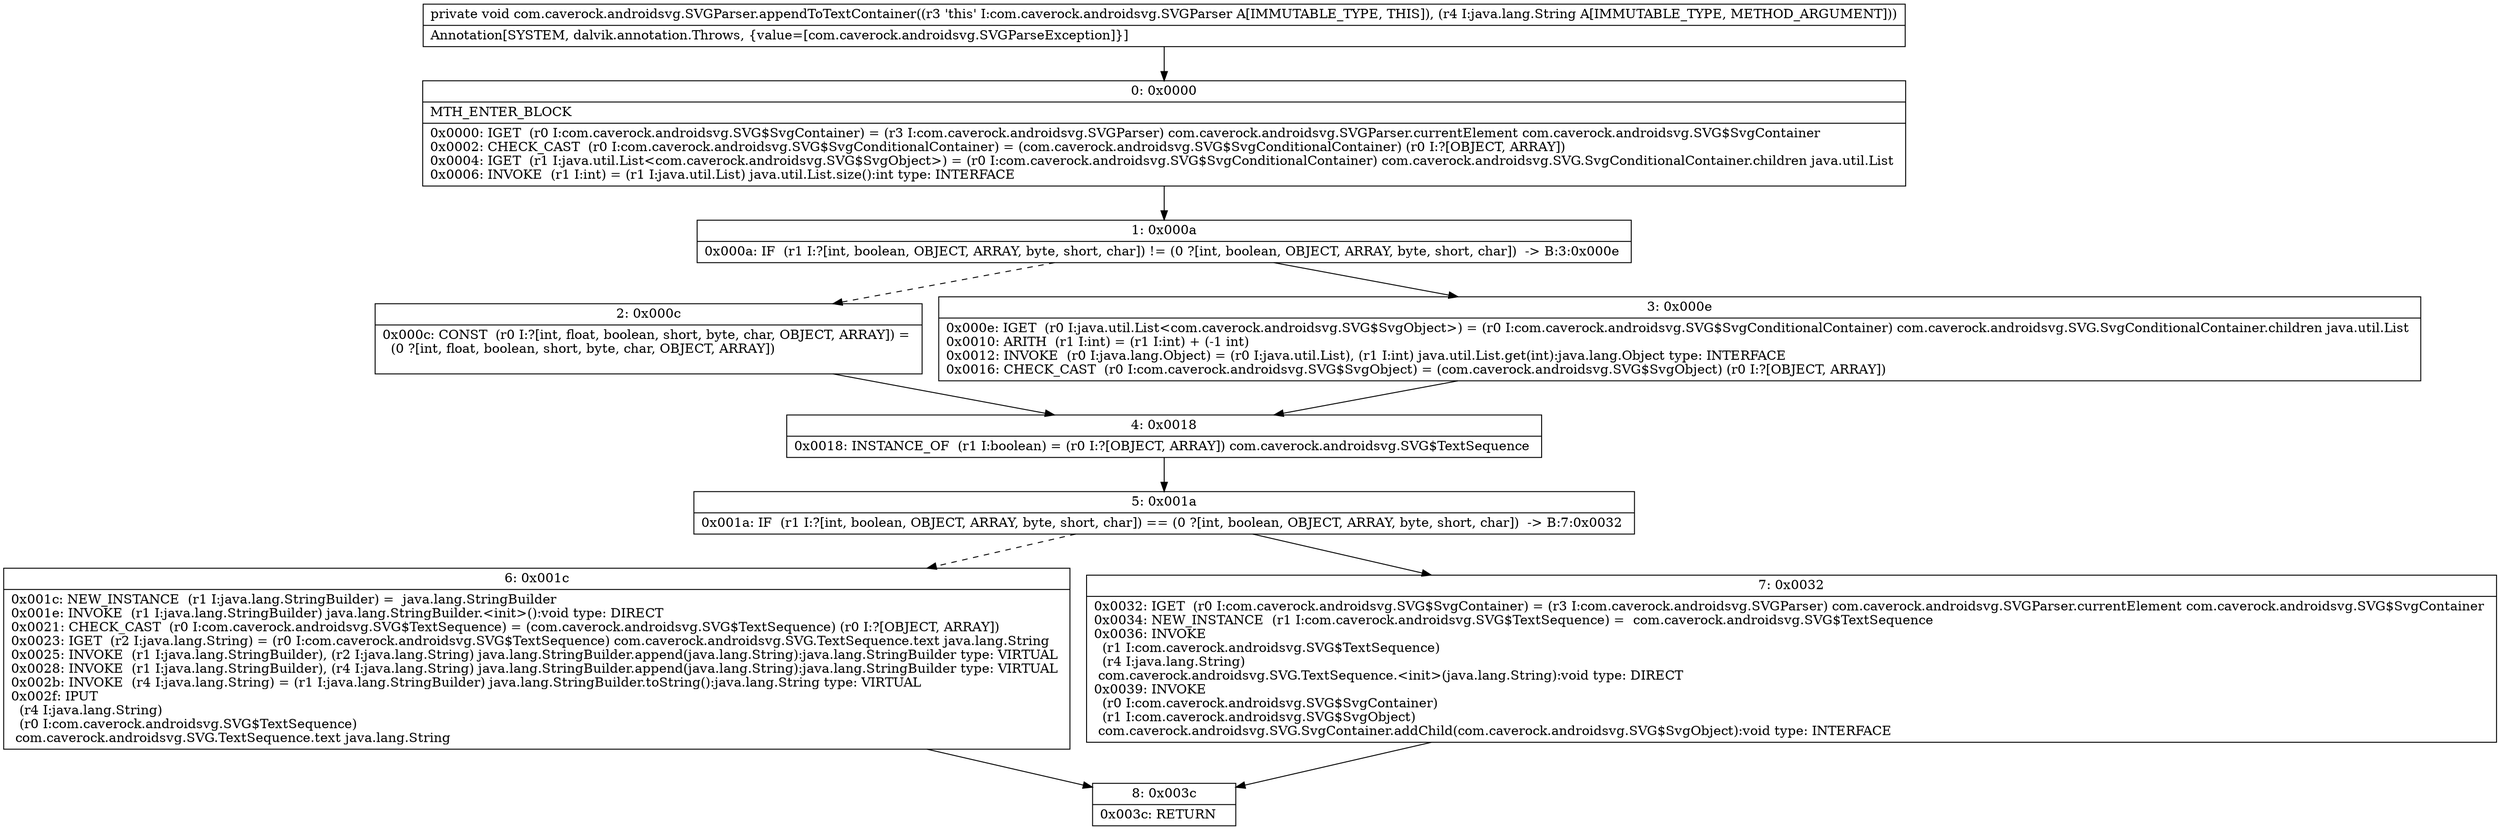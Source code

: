 digraph "CFG forcom.caverock.androidsvg.SVGParser.appendToTextContainer(Ljava\/lang\/String;)V" {
Node_0 [shape=record,label="{0\:\ 0x0000|MTH_ENTER_BLOCK\l|0x0000: IGET  (r0 I:com.caverock.androidsvg.SVG$SvgContainer) = (r3 I:com.caverock.androidsvg.SVGParser) com.caverock.androidsvg.SVGParser.currentElement com.caverock.androidsvg.SVG$SvgContainer \l0x0002: CHECK_CAST  (r0 I:com.caverock.androidsvg.SVG$SvgConditionalContainer) = (com.caverock.androidsvg.SVG$SvgConditionalContainer) (r0 I:?[OBJECT, ARRAY]) \l0x0004: IGET  (r1 I:java.util.List\<com.caverock.androidsvg.SVG$SvgObject\>) = (r0 I:com.caverock.androidsvg.SVG$SvgConditionalContainer) com.caverock.androidsvg.SVG.SvgConditionalContainer.children java.util.List \l0x0006: INVOKE  (r1 I:int) = (r1 I:java.util.List) java.util.List.size():int type: INTERFACE \l}"];
Node_1 [shape=record,label="{1\:\ 0x000a|0x000a: IF  (r1 I:?[int, boolean, OBJECT, ARRAY, byte, short, char]) != (0 ?[int, boolean, OBJECT, ARRAY, byte, short, char])  \-\> B:3:0x000e \l}"];
Node_2 [shape=record,label="{2\:\ 0x000c|0x000c: CONST  (r0 I:?[int, float, boolean, short, byte, char, OBJECT, ARRAY]) = \l  (0 ?[int, float, boolean, short, byte, char, OBJECT, ARRAY])\l \l}"];
Node_3 [shape=record,label="{3\:\ 0x000e|0x000e: IGET  (r0 I:java.util.List\<com.caverock.androidsvg.SVG$SvgObject\>) = (r0 I:com.caverock.androidsvg.SVG$SvgConditionalContainer) com.caverock.androidsvg.SVG.SvgConditionalContainer.children java.util.List \l0x0010: ARITH  (r1 I:int) = (r1 I:int) + (\-1 int) \l0x0012: INVOKE  (r0 I:java.lang.Object) = (r0 I:java.util.List), (r1 I:int) java.util.List.get(int):java.lang.Object type: INTERFACE \l0x0016: CHECK_CAST  (r0 I:com.caverock.androidsvg.SVG$SvgObject) = (com.caverock.androidsvg.SVG$SvgObject) (r0 I:?[OBJECT, ARRAY]) \l}"];
Node_4 [shape=record,label="{4\:\ 0x0018|0x0018: INSTANCE_OF  (r1 I:boolean) = (r0 I:?[OBJECT, ARRAY]) com.caverock.androidsvg.SVG$TextSequence \l}"];
Node_5 [shape=record,label="{5\:\ 0x001a|0x001a: IF  (r1 I:?[int, boolean, OBJECT, ARRAY, byte, short, char]) == (0 ?[int, boolean, OBJECT, ARRAY, byte, short, char])  \-\> B:7:0x0032 \l}"];
Node_6 [shape=record,label="{6\:\ 0x001c|0x001c: NEW_INSTANCE  (r1 I:java.lang.StringBuilder) =  java.lang.StringBuilder \l0x001e: INVOKE  (r1 I:java.lang.StringBuilder) java.lang.StringBuilder.\<init\>():void type: DIRECT \l0x0021: CHECK_CAST  (r0 I:com.caverock.androidsvg.SVG$TextSequence) = (com.caverock.androidsvg.SVG$TextSequence) (r0 I:?[OBJECT, ARRAY]) \l0x0023: IGET  (r2 I:java.lang.String) = (r0 I:com.caverock.androidsvg.SVG$TextSequence) com.caverock.androidsvg.SVG.TextSequence.text java.lang.String \l0x0025: INVOKE  (r1 I:java.lang.StringBuilder), (r2 I:java.lang.String) java.lang.StringBuilder.append(java.lang.String):java.lang.StringBuilder type: VIRTUAL \l0x0028: INVOKE  (r1 I:java.lang.StringBuilder), (r4 I:java.lang.String) java.lang.StringBuilder.append(java.lang.String):java.lang.StringBuilder type: VIRTUAL \l0x002b: INVOKE  (r4 I:java.lang.String) = (r1 I:java.lang.StringBuilder) java.lang.StringBuilder.toString():java.lang.String type: VIRTUAL \l0x002f: IPUT  \l  (r4 I:java.lang.String)\l  (r0 I:com.caverock.androidsvg.SVG$TextSequence)\l com.caverock.androidsvg.SVG.TextSequence.text java.lang.String \l}"];
Node_7 [shape=record,label="{7\:\ 0x0032|0x0032: IGET  (r0 I:com.caverock.androidsvg.SVG$SvgContainer) = (r3 I:com.caverock.androidsvg.SVGParser) com.caverock.androidsvg.SVGParser.currentElement com.caverock.androidsvg.SVG$SvgContainer \l0x0034: NEW_INSTANCE  (r1 I:com.caverock.androidsvg.SVG$TextSequence) =  com.caverock.androidsvg.SVG$TextSequence \l0x0036: INVOKE  \l  (r1 I:com.caverock.androidsvg.SVG$TextSequence)\l  (r4 I:java.lang.String)\l com.caverock.androidsvg.SVG.TextSequence.\<init\>(java.lang.String):void type: DIRECT \l0x0039: INVOKE  \l  (r0 I:com.caverock.androidsvg.SVG$SvgContainer)\l  (r1 I:com.caverock.androidsvg.SVG$SvgObject)\l com.caverock.androidsvg.SVG.SvgContainer.addChild(com.caverock.androidsvg.SVG$SvgObject):void type: INTERFACE \l}"];
Node_8 [shape=record,label="{8\:\ 0x003c|0x003c: RETURN   \l}"];
MethodNode[shape=record,label="{private void com.caverock.androidsvg.SVGParser.appendToTextContainer((r3 'this' I:com.caverock.androidsvg.SVGParser A[IMMUTABLE_TYPE, THIS]), (r4 I:java.lang.String A[IMMUTABLE_TYPE, METHOD_ARGUMENT]))  | Annotation[SYSTEM, dalvik.annotation.Throws, \{value=[com.caverock.androidsvg.SVGParseException]\}]\l}"];
MethodNode -> Node_0;
Node_0 -> Node_1;
Node_1 -> Node_2[style=dashed];
Node_1 -> Node_3;
Node_2 -> Node_4;
Node_3 -> Node_4;
Node_4 -> Node_5;
Node_5 -> Node_6[style=dashed];
Node_5 -> Node_7;
Node_6 -> Node_8;
Node_7 -> Node_8;
}

